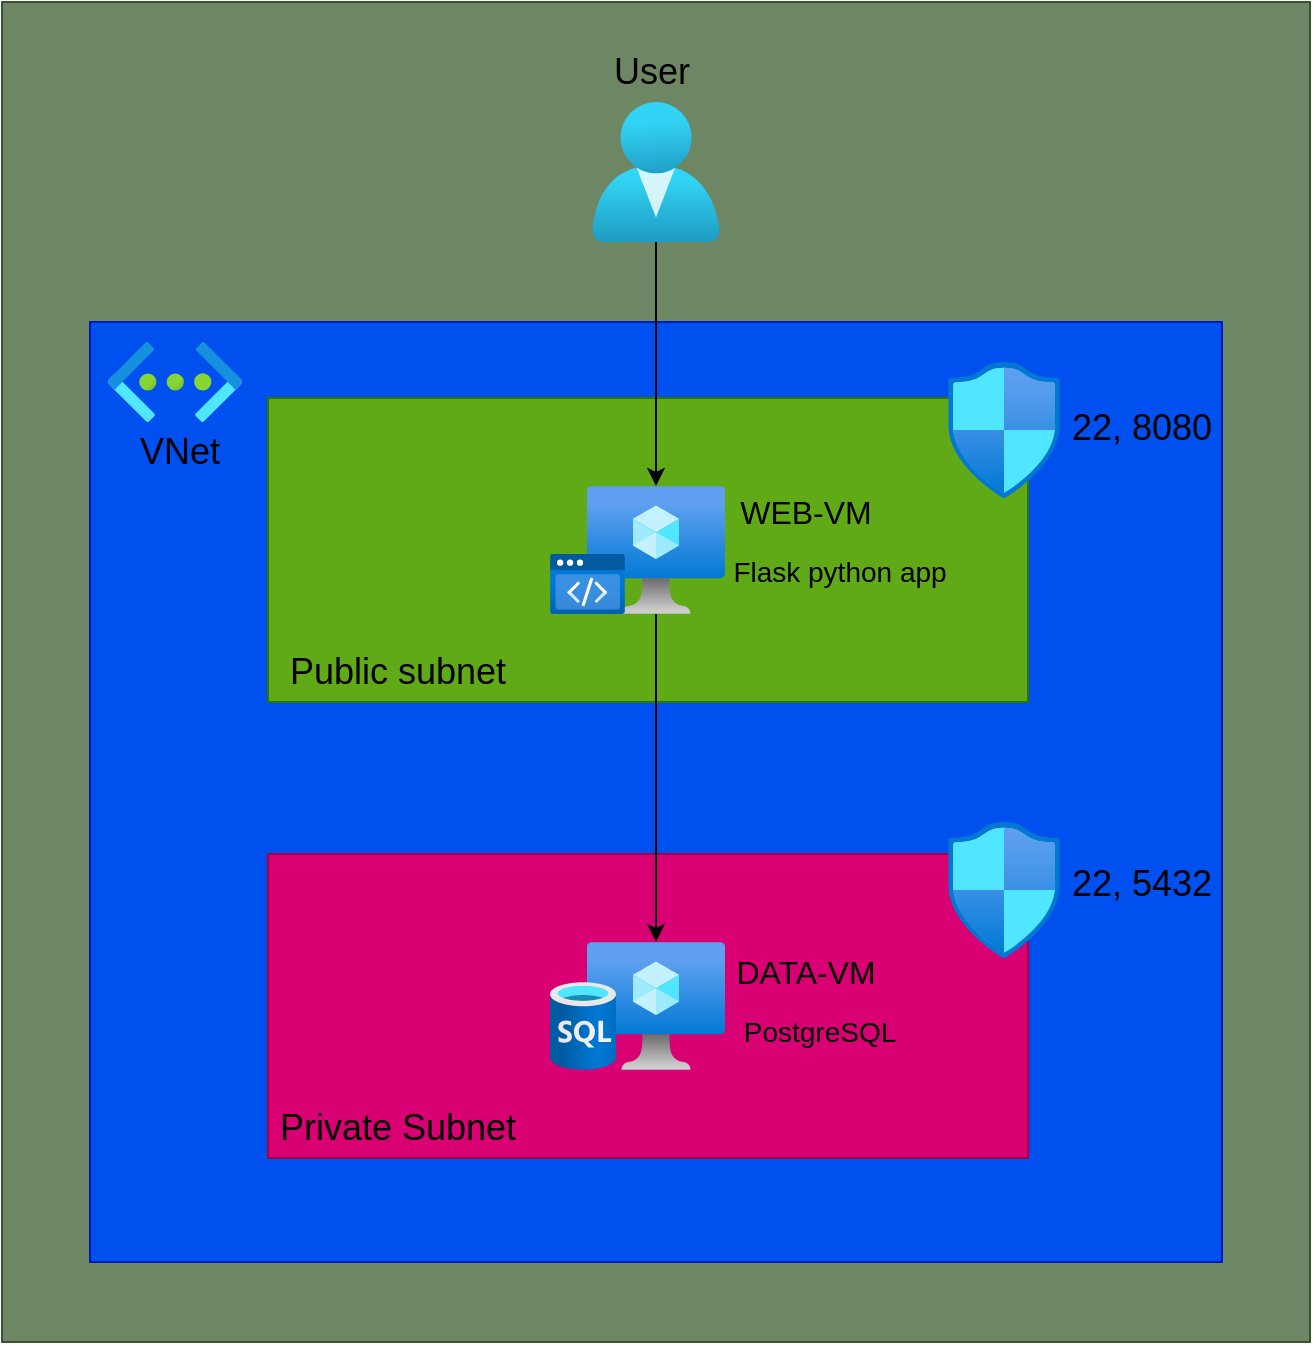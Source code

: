 <mxfile>
    <diagram name="Сторінка-1" id="tAHwZpAvS_URavuUhmz7">
        <mxGraphModel dx="740" dy="331" grid="1" gridSize="10" guides="1" tooltips="1" connect="1" arrows="1" fold="1" page="1" pageScale="1" pageWidth="827" pageHeight="1169" math="0" shadow="0">
            <root>
                <mxCell id="0"/>
                <mxCell id="1" parent="0"/>
                <mxCell id="jVob-KINjvAB-Oeq5rvu-33" value="" style="rounded=0;whiteSpace=wrap;html=1;fillColor=#6d8764;strokeColor=#3A5431;fontColor=#ffffff;" parent="1" vertex="1">
                    <mxGeometry x="76" y="30" width="654" height="670" as="geometry"/>
                </mxCell>
                <mxCell id="jVob-KINjvAB-Oeq5rvu-16" value="" style="rounded=0;whiteSpace=wrap;html=1;fillColor=#0050ef;strokeColor=#001DBC;fontColor=#ffffff;" parent="1" vertex="1">
                    <mxGeometry x="120" y="190" width="566" height="470" as="geometry"/>
                </mxCell>
                <mxCell id="jVob-KINjvAB-Oeq5rvu-17" value="" style="rounded=0;whiteSpace=wrap;html=1;fillColor=#60a917;fontColor=#ffffff;strokeColor=#2D7600;" parent="1" vertex="1">
                    <mxGeometry x="209" y="228" width="380" height="152" as="geometry"/>
                </mxCell>
                <mxCell id="jVob-KINjvAB-Oeq5rvu-18" value="" style="rounded=0;whiteSpace=wrap;html=1;fillColor=#d80073;fontColor=#ffffff;strokeColor=#A50040;" parent="1" vertex="1">
                    <mxGeometry x="209" y="456" width="380" height="152" as="geometry"/>
                </mxCell>
                <mxCell id="jVob-KINjvAB-Oeq5rvu-38" style="edgeStyle=orthogonalEdgeStyle;rounded=0;orthogonalLoop=1;jettySize=auto;html=1;" parent="1" source="jVob-KINjvAB-Oeq5rvu-10" target="jVob-KINjvAB-Oeq5rvu-11" edge="1">
                    <mxGeometry relative="1" as="geometry"/>
                </mxCell>
                <mxCell id="jVob-KINjvAB-Oeq5rvu-10" value="" style="image;aspect=fixed;html=1;points=[];align=center;fontSize=12;image=img/lib/azure2/compute/Virtual_Machine.svg;" parent="1" vertex="1">
                    <mxGeometry x="368.5" y="272" width="69" height="64" as="geometry"/>
                </mxCell>
                <mxCell id="jVob-KINjvAB-Oeq5rvu-11" value="" style="image;aspect=fixed;html=1;points=[];align=center;fontSize=12;image=img/lib/azure2/compute/Virtual_Machine.svg;" parent="1" vertex="1">
                    <mxGeometry x="368.5" y="500" width="69" height="64" as="geometry"/>
                </mxCell>
                <mxCell id="jVob-KINjvAB-Oeq5rvu-12" value="" style="image;aspect=fixed;html=1;points=[];align=center;fontSize=12;image=img/lib/azure2/networking/Virtual_Networks.svg;" parent="1" vertex="1">
                    <mxGeometry x="129" y="200" width="67" height="40" as="geometry"/>
                </mxCell>
                <mxCell id="jVob-KINjvAB-Oeq5rvu-13" value="" style="image;aspect=fixed;html=1;points=[];align=center;fontSize=12;image=img/lib/azure2/networking/Network_Security_Groups.svg;" parent="1" vertex="1">
                    <mxGeometry x="549" y="210" width="56.0" height="68" as="geometry"/>
                </mxCell>
                <mxCell id="jVob-KINjvAB-Oeq5rvu-14" value="" style="image;aspect=fixed;html=1;points=[];align=center;fontSize=12;image=img/lib/azure2/networking/Network_Security_Groups.svg;" parent="1" vertex="1">
                    <mxGeometry x="549" y="440" width="56.0" height="68" as="geometry"/>
                </mxCell>
                <mxCell id="jVob-KINjvAB-Oeq5rvu-19" value="&lt;font style=&quot;font-size: 18px;&quot;&gt;Public subnet&lt;/font&gt;" style="text;html=1;align=center;verticalAlign=middle;whiteSpace=wrap;rounded=0;" parent="1" vertex="1">
                    <mxGeometry x="209" y="350" width="130" height="30" as="geometry"/>
                </mxCell>
                <mxCell id="jVob-KINjvAB-Oeq5rvu-20" value="Private Subnet" style="text;html=1;align=center;verticalAlign=middle;whiteSpace=wrap;rounded=0;fontSize=18;" parent="1" vertex="1">
                    <mxGeometry x="209" y="578" width="130" height="30" as="geometry"/>
                </mxCell>
                <mxCell id="jVob-KINjvAB-Oeq5rvu-21" value="&lt;font style=&quot;font-size: 18px;&quot;&gt;VNet&lt;/font&gt;" style="text;html=1;align=center;verticalAlign=middle;whiteSpace=wrap;rounded=0;" parent="1" vertex="1">
                    <mxGeometry x="120" y="240" width="90" height="30" as="geometry"/>
                </mxCell>
                <mxCell id="jVob-KINjvAB-Oeq5rvu-22" value="&lt;font style=&quot;font-size: 18px;&quot;&gt;22, 8080&lt;/font&gt;" style="text;html=1;align=center;verticalAlign=middle;whiteSpace=wrap;rounded=0;" parent="1" vertex="1">
                    <mxGeometry x="606" y="228" width="80" height="30" as="geometry"/>
                </mxCell>
                <mxCell id="jVob-KINjvAB-Oeq5rvu-23" value="&lt;font style=&quot;font-size: 18px;&quot;&gt;22, 5432&lt;/font&gt;" style="text;html=1;align=center;verticalAlign=middle;whiteSpace=wrap;rounded=0;" parent="1" vertex="1">
                    <mxGeometry x="606" y="456" width="80" height="30" as="geometry"/>
                </mxCell>
                <mxCell id="jVob-KINjvAB-Oeq5rvu-24" value="&lt;font style=&quot;font-size: 16px;&quot;&gt;WEB-VM&lt;/font&gt;" style="text;html=1;align=center;verticalAlign=middle;whiteSpace=wrap;rounded=0;" parent="1" vertex="1">
                    <mxGeometry x="437.5" y="270" width="80" height="30" as="geometry"/>
                </mxCell>
                <mxCell id="jVob-KINjvAB-Oeq5rvu-25" value="&lt;font style=&quot;font-size: 16px;&quot;&gt;DATA-VM&lt;/font&gt;" style="text;html=1;align=center;verticalAlign=middle;whiteSpace=wrap;rounded=0;" parent="1" vertex="1">
                    <mxGeometry x="437.5" y="500" width="80" height="30" as="geometry"/>
                </mxCell>
                <mxCell id="jVob-KINjvAB-Oeq5rvu-27" value="&lt;font style=&quot;font-size: 14px;&quot;&gt;Flask python app&lt;/font&gt;" style="text;html=1;align=center;verticalAlign=middle;whiteSpace=wrap;rounded=0;" parent="1" vertex="1">
                    <mxGeometry x="440" y="300" width="110" height="30" as="geometry"/>
                </mxCell>
                <mxCell id="jVob-KINjvAB-Oeq5rvu-28" value="&lt;font style=&quot;font-size: 14px;&quot;&gt;PostgreSQL&lt;/font&gt;" style="text;html=1;align=center;verticalAlign=middle;whiteSpace=wrap;rounded=0;" parent="1" vertex="1">
                    <mxGeometry x="430" y="530" width="110" height="30" as="geometry"/>
                </mxCell>
                <mxCell id="jVob-KINjvAB-Oeq5rvu-29" value="" style="image;aspect=fixed;html=1;points=[];align=center;fontSize=12;image=img/lib/azure2/preview/Static_Apps.svg;" parent="1" vertex="1">
                    <mxGeometry x="350" y="306" width="37.5" height="30" as="geometry"/>
                </mxCell>
                <mxCell id="jVob-KINjvAB-Oeq5rvu-30" value="" style="image;aspect=fixed;html=1;points=[];align=center;fontSize=12;image=img/lib/azure2/preview/Time_Series_Data_Sets.svg;" parent="1" vertex="1">
                    <mxGeometry x="350" y="520" width="33" height="44" as="geometry"/>
                </mxCell>
                <mxCell id="jVob-KINjvAB-Oeq5rvu-35" style="edgeStyle=orthogonalEdgeStyle;rounded=0;orthogonalLoop=1;jettySize=auto;html=1;" parent="1" source="jVob-KINjvAB-Oeq5rvu-31" target="jVob-KINjvAB-Oeq5rvu-10" edge="1">
                    <mxGeometry relative="1" as="geometry"/>
                </mxCell>
                <mxCell id="jVob-KINjvAB-Oeq5rvu-31" value="" style="image;aspect=fixed;html=1;points=[];align=center;fontSize=12;image=img/lib/azure2/identity/Users.svg;" parent="1" vertex="1">
                    <mxGeometry x="371" y="80" width="64" height="70" as="geometry"/>
                </mxCell>
                <mxCell id="jVob-KINjvAB-Oeq5rvu-32" value="&lt;font style=&quot;font-size: 18px;&quot;&gt;User&lt;/font&gt;" style="text;html=1;align=center;verticalAlign=middle;whiteSpace=wrap;rounded=0;" parent="1" vertex="1">
                    <mxGeometry x="371" y="50" width="60" height="30" as="geometry"/>
                </mxCell>
            </root>
        </mxGraphModel>
    </diagram>
</mxfile>